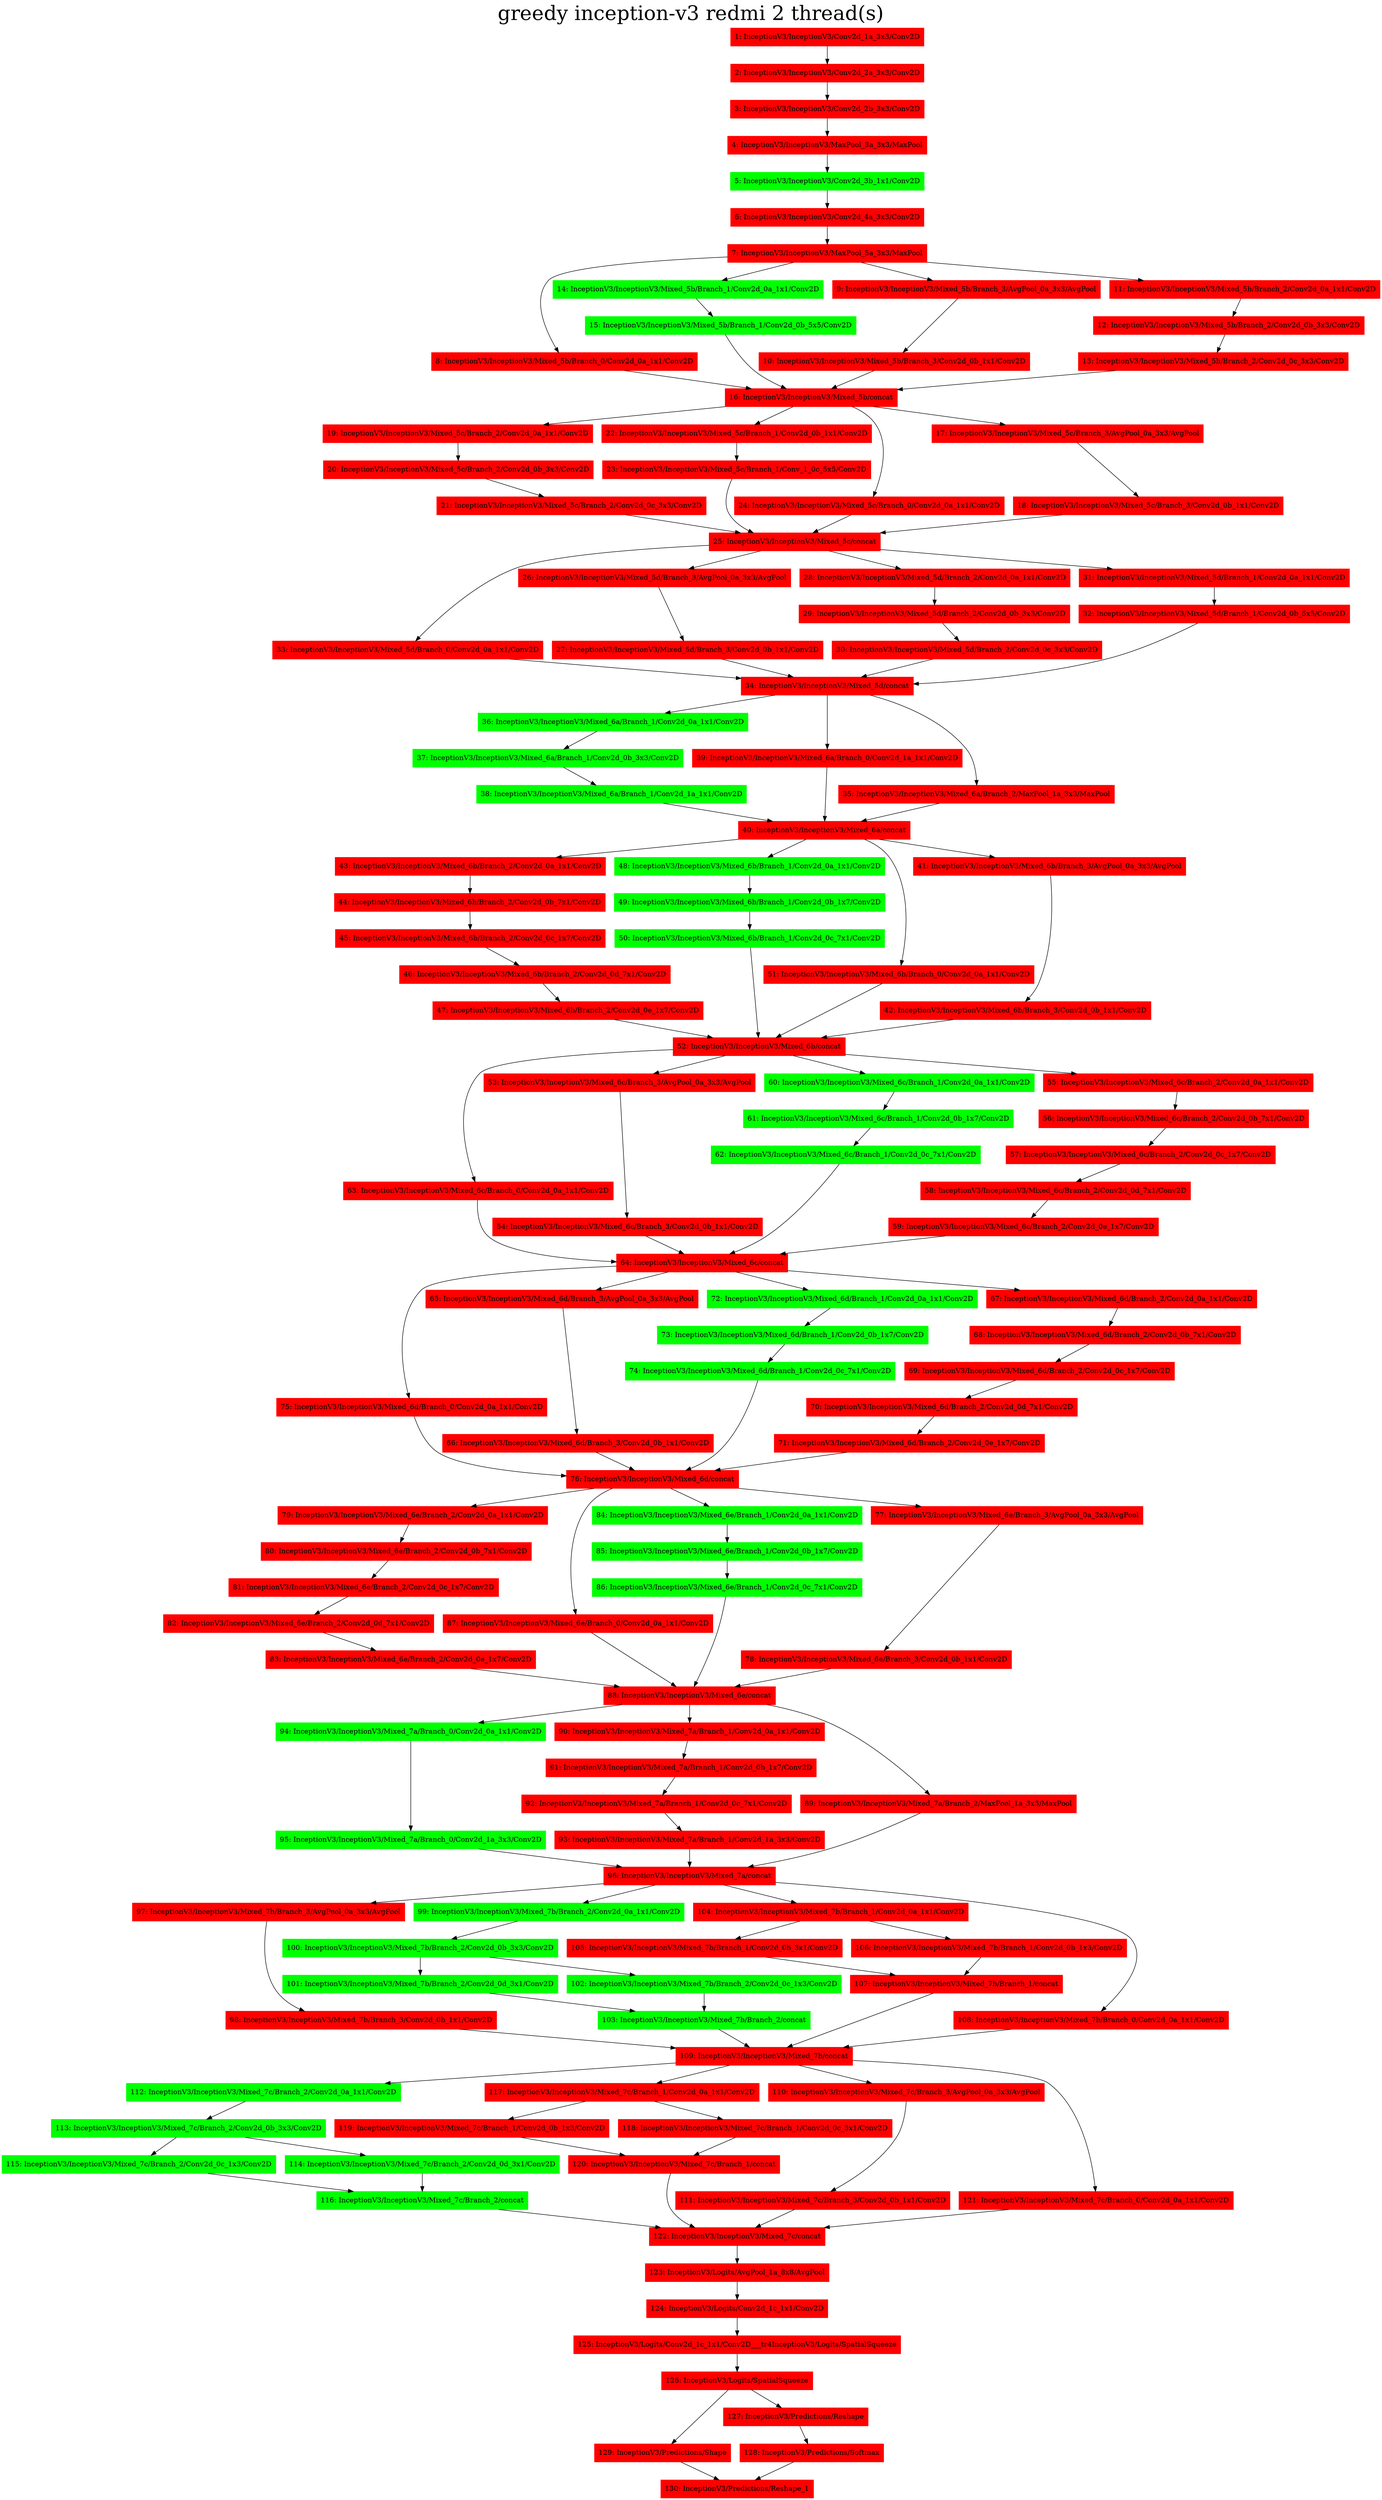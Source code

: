 digraph G {
label     = "greedy inception-v3 redmi 2 thread(s)"
    labelloc  =  t // t: Place the graph's title on top.
    fontsize  = 40 // Make title stand out by giving a large font size
    fontcolor = black"1: InceptionV3/InceptionV3/Conv2d_1a_3x3/Conv2D"->"2: InceptionV3/InceptionV3/Conv2d_2a_3x3/Conv2D";
"1: InceptionV3/InceptionV3/Conv2d_1a_3x3/Conv2D" [shape=box,style=filled,color=red];
"2: InceptionV3/InceptionV3/Conv2d_2a_3x3/Conv2D"->"3: InceptionV3/InceptionV3/Conv2d_2b_3x3/Conv2D";
"2: InceptionV3/InceptionV3/Conv2d_2a_3x3/Conv2D" [shape=box,style=filled,color=red];
"3: InceptionV3/InceptionV3/Conv2d_2b_3x3/Conv2D"->"4: InceptionV3/InceptionV3/MaxPool_3a_3x3/MaxPool";
"3: InceptionV3/InceptionV3/Conv2d_2b_3x3/Conv2D" [shape=box,style=filled,color=red];
"4: InceptionV3/InceptionV3/MaxPool_3a_3x3/MaxPool"->"5: InceptionV3/InceptionV3/Conv2d_3b_1x1/Conv2D";
"4: InceptionV3/InceptionV3/MaxPool_3a_3x3/MaxPool" [shape=box,style=filled,color=red];
"5: InceptionV3/InceptionV3/Conv2d_3b_1x1/Conv2D"->"6: InceptionV3/InceptionV3/Conv2d_4a_3x3/Conv2D";
"5: InceptionV3/InceptionV3/Conv2d_3b_1x1/Conv2D" [shape=box,style=filled,color=green];
"6: InceptionV3/InceptionV3/Conv2d_4a_3x3/Conv2D"->"7: InceptionV3/InceptionV3/MaxPool_5a_3x3/MaxPool";
"6: InceptionV3/InceptionV3/Conv2d_4a_3x3/Conv2D" [shape=box,style=filled,color=red];
"7: InceptionV3/InceptionV3/MaxPool_5a_3x3/MaxPool"->"8: InceptionV3/InceptionV3/Mixed_5b/Branch_0/Conv2d_0a_1x1/Conv2D";
"7: InceptionV3/InceptionV3/MaxPool_5a_3x3/MaxPool"->"14: InceptionV3/InceptionV3/Mixed_5b/Branch_1/Conv2d_0a_1x1/Conv2D";
"7: InceptionV3/InceptionV3/MaxPool_5a_3x3/MaxPool"->"9: InceptionV3/InceptionV3/Mixed_5b/Branch_3/AvgPool_0a_3x3/AvgPool";
"7: InceptionV3/InceptionV3/MaxPool_5a_3x3/MaxPool"->"11: InceptionV3/InceptionV3/Mixed_5b/Branch_2/Conv2d_0a_1x1/Conv2D";
"7: InceptionV3/InceptionV3/MaxPool_5a_3x3/MaxPool" [shape=box,style=filled,color=red];
"9: InceptionV3/InceptionV3/Mixed_5b/Branch_3/AvgPool_0a_3x3/AvgPool"->"10: InceptionV3/InceptionV3/Mixed_5b/Branch_3/Conv2d_0b_1x1/Conv2D";
"9: InceptionV3/InceptionV3/Mixed_5b/Branch_3/AvgPool_0a_3x3/AvgPool" [shape=box,style=filled,color=red];
"11: InceptionV3/InceptionV3/Mixed_5b/Branch_2/Conv2d_0a_1x1/Conv2D"->"12: InceptionV3/InceptionV3/Mixed_5b/Branch_2/Conv2d_0b_3x3/Conv2D";
"11: InceptionV3/InceptionV3/Mixed_5b/Branch_2/Conv2d_0a_1x1/Conv2D" [shape=box,style=filled,color=red];
"14: InceptionV3/InceptionV3/Mixed_5b/Branch_1/Conv2d_0a_1x1/Conv2D"->"15: InceptionV3/InceptionV3/Mixed_5b/Branch_1/Conv2d_0b_5x5/Conv2D";
"14: InceptionV3/InceptionV3/Mixed_5b/Branch_1/Conv2d_0a_1x1/Conv2D" [shape=box,style=filled,color=green];
"8: InceptionV3/InceptionV3/Mixed_5b/Branch_0/Conv2d_0a_1x1/Conv2D"->"16: InceptionV3/InceptionV3/Mixed_5b/concat";
"8: InceptionV3/InceptionV3/Mixed_5b/Branch_0/Conv2d_0a_1x1/Conv2D" [shape=box,style=filled,color=red];
"10: InceptionV3/InceptionV3/Mixed_5b/Branch_3/Conv2d_0b_1x1/Conv2D"->"16: InceptionV3/InceptionV3/Mixed_5b/concat";
"10: InceptionV3/InceptionV3/Mixed_5b/Branch_3/Conv2d_0b_1x1/Conv2D" [shape=box,style=filled,color=red];
"12: InceptionV3/InceptionV3/Mixed_5b/Branch_2/Conv2d_0b_3x3/Conv2D"->"13: InceptionV3/InceptionV3/Mixed_5b/Branch_2/Conv2d_0c_3x3/Conv2D";
"12: InceptionV3/InceptionV3/Mixed_5b/Branch_2/Conv2d_0b_3x3/Conv2D" [shape=box,style=filled,color=red];
"15: InceptionV3/InceptionV3/Mixed_5b/Branch_1/Conv2d_0b_5x5/Conv2D"->"16: InceptionV3/InceptionV3/Mixed_5b/concat";
"15: InceptionV3/InceptionV3/Mixed_5b/Branch_1/Conv2d_0b_5x5/Conv2D" [shape=box,style=filled,color=green];
"13: InceptionV3/InceptionV3/Mixed_5b/Branch_2/Conv2d_0c_3x3/Conv2D"->"16: InceptionV3/InceptionV3/Mixed_5b/concat";
"13: InceptionV3/InceptionV3/Mixed_5b/Branch_2/Conv2d_0c_3x3/Conv2D" [shape=box,style=filled,color=red];
"16: InceptionV3/InceptionV3/Mixed_5b/concat"->"19: InceptionV3/InceptionV3/Mixed_5c/Branch_2/Conv2d_0a_1x1/Conv2D";
"16: InceptionV3/InceptionV3/Mixed_5b/concat"->"22: InceptionV3/InceptionV3/Mixed_5c/Branch_1/Conv2d_0b_1x1/Conv2D";
"16: InceptionV3/InceptionV3/Mixed_5b/concat"->"24: InceptionV3/InceptionV3/Mixed_5c/Branch_0/Conv2d_0a_1x1/Conv2D";
"16: InceptionV3/InceptionV3/Mixed_5b/concat"->"17: InceptionV3/InceptionV3/Mixed_5c/Branch_3/AvgPool_0a_3x3/AvgPool";
"16: InceptionV3/InceptionV3/Mixed_5b/concat" [shape=box,style=filled,color=red];
"17: InceptionV3/InceptionV3/Mixed_5c/Branch_3/AvgPool_0a_3x3/AvgPool"->"18: InceptionV3/InceptionV3/Mixed_5c/Branch_3/Conv2d_0b_1x1/Conv2D";
"17: InceptionV3/InceptionV3/Mixed_5c/Branch_3/AvgPool_0a_3x3/AvgPool" [shape=box,style=filled,color=red];
"19: InceptionV3/InceptionV3/Mixed_5c/Branch_2/Conv2d_0a_1x1/Conv2D"->"20: InceptionV3/InceptionV3/Mixed_5c/Branch_2/Conv2d_0b_3x3/Conv2D";
"19: InceptionV3/InceptionV3/Mixed_5c/Branch_2/Conv2d_0a_1x1/Conv2D" [shape=box,style=filled,color=red];
"22: InceptionV3/InceptionV3/Mixed_5c/Branch_1/Conv2d_0b_1x1/Conv2D"->"23: InceptionV3/InceptionV3/Mixed_5c/Branch_1/Conv_1_0c_5x5/Conv2D";
"22: InceptionV3/InceptionV3/Mixed_5c/Branch_1/Conv2d_0b_1x1/Conv2D" [shape=box,style=filled,color=red];
"24: InceptionV3/InceptionV3/Mixed_5c/Branch_0/Conv2d_0a_1x1/Conv2D"->"25: InceptionV3/InceptionV3/Mixed_5c/concat";
"24: InceptionV3/InceptionV3/Mixed_5c/Branch_0/Conv2d_0a_1x1/Conv2D" [shape=box,style=filled,color=red];
"18: InceptionV3/InceptionV3/Mixed_5c/Branch_3/Conv2d_0b_1x1/Conv2D"->"25: InceptionV3/InceptionV3/Mixed_5c/concat";
"18: InceptionV3/InceptionV3/Mixed_5c/Branch_3/Conv2d_0b_1x1/Conv2D" [shape=box,style=filled,color=red];
"20: InceptionV3/InceptionV3/Mixed_5c/Branch_2/Conv2d_0b_3x3/Conv2D"->"21: InceptionV3/InceptionV3/Mixed_5c/Branch_2/Conv2d_0c_3x3/Conv2D";
"20: InceptionV3/InceptionV3/Mixed_5c/Branch_2/Conv2d_0b_3x3/Conv2D" [shape=box,style=filled,color=red];
"23: InceptionV3/InceptionV3/Mixed_5c/Branch_1/Conv_1_0c_5x5/Conv2D"->"25: InceptionV3/InceptionV3/Mixed_5c/concat";
"23: InceptionV3/InceptionV3/Mixed_5c/Branch_1/Conv_1_0c_5x5/Conv2D" [shape=box,style=filled,color=red];
"21: InceptionV3/InceptionV3/Mixed_5c/Branch_2/Conv2d_0c_3x3/Conv2D"->"25: InceptionV3/InceptionV3/Mixed_5c/concat";
"21: InceptionV3/InceptionV3/Mixed_5c/Branch_2/Conv2d_0c_3x3/Conv2D" [shape=box,style=filled,color=red];
"25: InceptionV3/InceptionV3/Mixed_5c/concat"->"33: InceptionV3/InceptionV3/Mixed_5d/Branch_0/Conv2d_0a_1x1/Conv2D";
"25: InceptionV3/InceptionV3/Mixed_5c/concat"->"26: InceptionV3/InceptionV3/Mixed_5d/Branch_3/AvgPool_0a_3x3/AvgPool";
"25: InceptionV3/InceptionV3/Mixed_5c/concat"->"28: InceptionV3/InceptionV3/Mixed_5d/Branch_2/Conv2d_0a_1x1/Conv2D";
"25: InceptionV3/InceptionV3/Mixed_5c/concat"->"31: InceptionV3/InceptionV3/Mixed_5d/Branch_1/Conv2d_0a_1x1/Conv2D";
"25: InceptionV3/InceptionV3/Mixed_5c/concat" [shape=box,style=filled,color=red];
"26: InceptionV3/InceptionV3/Mixed_5d/Branch_3/AvgPool_0a_3x3/AvgPool"->"27: InceptionV3/InceptionV3/Mixed_5d/Branch_3/Conv2d_0b_1x1/Conv2D";
"26: InceptionV3/InceptionV3/Mixed_5d/Branch_3/AvgPool_0a_3x3/AvgPool" [shape=box,style=filled,color=red];
"28: InceptionV3/InceptionV3/Mixed_5d/Branch_2/Conv2d_0a_1x1/Conv2D"->"29: InceptionV3/InceptionV3/Mixed_5d/Branch_2/Conv2d_0b_3x3/Conv2D";
"28: InceptionV3/InceptionV3/Mixed_5d/Branch_2/Conv2d_0a_1x1/Conv2D" [shape=box,style=filled,color=red];
"31: InceptionV3/InceptionV3/Mixed_5d/Branch_1/Conv2d_0a_1x1/Conv2D"->"32: InceptionV3/InceptionV3/Mixed_5d/Branch_1/Conv2d_0b_5x5/Conv2D";
"31: InceptionV3/InceptionV3/Mixed_5d/Branch_1/Conv2d_0a_1x1/Conv2D" [shape=box,style=filled,color=red];
"33: InceptionV3/InceptionV3/Mixed_5d/Branch_0/Conv2d_0a_1x1/Conv2D"->"34: InceptionV3/InceptionV3/Mixed_5d/concat";
"33: InceptionV3/InceptionV3/Mixed_5d/Branch_0/Conv2d_0a_1x1/Conv2D" [shape=box,style=filled,color=red];
"27: InceptionV3/InceptionV3/Mixed_5d/Branch_3/Conv2d_0b_1x1/Conv2D"->"34: InceptionV3/InceptionV3/Mixed_5d/concat";
"27: InceptionV3/InceptionV3/Mixed_5d/Branch_3/Conv2d_0b_1x1/Conv2D" [shape=box,style=filled,color=red];
"29: InceptionV3/InceptionV3/Mixed_5d/Branch_2/Conv2d_0b_3x3/Conv2D"->"30: InceptionV3/InceptionV3/Mixed_5d/Branch_2/Conv2d_0c_3x3/Conv2D";
"29: InceptionV3/InceptionV3/Mixed_5d/Branch_2/Conv2d_0b_3x3/Conv2D" [shape=box,style=filled,color=red];
"32: InceptionV3/InceptionV3/Mixed_5d/Branch_1/Conv2d_0b_5x5/Conv2D"->"34: InceptionV3/InceptionV3/Mixed_5d/concat";
"32: InceptionV3/InceptionV3/Mixed_5d/Branch_1/Conv2d_0b_5x5/Conv2D" [shape=box,style=filled,color=red];
"30: InceptionV3/InceptionV3/Mixed_5d/Branch_2/Conv2d_0c_3x3/Conv2D"->"34: InceptionV3/InceptionV3/Mixed_5d/concat";
"30: InceptionV3/InceptionV3/Mixed_5d/Branch_2/Conv2d_0c_3x3/Conv2D" [shape=box,style=filled,color=red];
"34: InceptionV3/InceptionV3/Mixed_5d/concat"->"36: InceptionV3/InceptionV3/Mixed_6a/Branch_1/Conv2d_0a_1x1/Conv2D";
"34: InceptionV3/InceptionV3/Mixed_5d/concat"->"39: InceptionV3/InceptionV3/Mixed_6a/Branch_0/Conv2d_1a_1x1/Conv2D";
"34: InceptionV3/InceptionV3/Mixed_5d/concat"->"35: InceptionV3/InceptionV3/Mixed_6a/Branch_2/MaxPool_1a_3x3/MaxPool";
"34: InceptionV3/InceptionV3/Mixed_5d/concat" [shape=box,style=filled,color=red];
"35: InceptionV3/InceptionV3/Mixed_6a/Branch_2/MaxPool_1a_3x3/MaxPool"->"40: InceptionV3/InceptionV3/Mixed_6a/concat";
"35: InceptionV3/InceptionV3/Mixed_6a/Branch_2/MaxPool_1a_3x3/MaxPool" [shape=box,style=filled,color=red];
"36: InceptionV3/InceptionV3/Mixed_6a/Branch_1/Conv2d_0a_1x1/Conv2D"->"37: InceptionV3/InceptionV3/Mixed_6a/Branch_1/Conv2d_0b_3x3/Conv2D";
"36: InceptionV3/InceptionV3/Mixed_6a/Branch_1/Conv2d_0a_1x1/Conv2D" [shape=box,style=filled,color=green];
"39: InceptionV3/InceptionV3/Mixed_6a/Branch_0/Conv2d_1a_1x1/Conv2D"->"40: InceptionV3/InceptionV3/Mixed_6a/concat";
"39: InceptionV3/InceptionV3/Mixed_6a/Branch_0/Conv2d_1a_1x1/Conv2D" [shape=box,style=filled,color=red];
"37: InceptionV3/InceptionV3/Mixed_6a/Branch_1/Conv2d_0b_3x3/Conv2D"->"38: InceptionV3/InceptionV3/Mixed_6a/Branch_1/Conv2d_1a_1x1/Conv2D";
"37: InceptionV3/InceptionV3/Mixed_6a/Branch_1/Conv2d_0b_3x3/Conv2D" [shape=box,style=filled,color=green];
"38: InceptionV3/InceptionV3/Mixed_6a/Branch_1/Conv2d_1a_1x1/Conv2D"->"40: InceptionV3/InceptionV3/Mixed_6a/concat";
"38: InceptionV3/InceptionV3/Mixed_6a/Branch_1/Conv2d_1a_1x1/Conv2D" [shape=box,style=filled,color=green];
"40: InceptionV3/InceptionV3/Mixed_6a/concat"->"43: InceptionV3/InceptionV3/Mixed_6b/Branch_2/Conv2d_0a_1x1/Conv2D";
"40: InceptionV3/InceptionV3/Mixed_6a/concat"->"48: InceptionV3/InceptionV3/Mixed_6b/Branch_1/Conv2d_0a_1x1/Conv2D";
"40: InceptionV3/InceptionV3/Mixed_6a/concat"->"51: InceptionV3/InceptionV3/Mixed_6b/Branch_0/Conv2d_0a_1x1/Conv2D";
"40: InceptionV3/InceptionV3/Mixed_6a/concat"->"41: InceptionV3/InceptionV3/Mixed_6b/Branch_3/AvgPool_0a_3x3/AvgPool";
"40: InceptionV3/InceptionV3/Mixed_6a/concat" [shape=box,style=filled,color=red];
"41: InceptionV3/InceptionV3/Mixed_6b/Branch_3/AvgPool_0a_3x3/AvgPool"->"42: InceptionV3/InceptionV3/Mixed_6b/Branch_3/Conv2d_0b_1x1/Conv2D";
"41: InceptionV3/InceptionV3/Mixed_6b/Branch_3/AvgPool_0a_3x3/AvgPool" [shape=box,style=filled,color=red];
"43: InceptionV3/InceptionV3/Mixed_6b/Branch_2/Conv2d_0a_1x1/Conv2D"->"44: InceptionV3/InceptionV3/Mixed_6b/Branch_2/Conv2d_0b_7x1/Conv2D";
"43: InceptionV3/InceptionV3/Mixed_6b/Branch_2/Conv2d_0a_1x1/Conv2D" [shape=box,style=filled,color=red];
"48: InceptionV3/InceptionV3/Mixed_6b/Branch_1/Conv2d_0a_1x1/Conv2D"->"49: InceptionV3/InceptionV3/Mixed_6b/Branch_1/Conv2d_0b_1x7/Conv2D";
"48: InceptionV3/InceptionV3/Mixed_6b/Branch_1/Conv2d_0a_1x1/Conv2D" [shape=box,style=filled,color=green];
"51: InceptionV3/InceptionV3/Mixed_6b/Branch_0/Conv2d_0a_1x1/Conv2D"->"52: InceptionV3/InceptionV3/Mixed_6b/concat";
"51: InceptionV3/InceptionV3/Mixed_6b/Branch_0/Conv2d_0a_1x1/Conv2D" [shape=box,style=filled,color=red];
"42: InceptionV3/InceptionV3/Mixed_6b/Branch_3/Conv2d_0b_1x1/Conv2D"->"52: InceptionV3/InceptionV3/Mixed_6b/concat";
"42: InceptionV3/InceptionV3/Mixed_6b/Branch_3/Conv2d_0b_1x1/Conv2D" [shape=box,style=filled,color=red];
"44: InceptionV3/InceptionV3/Mixed_6b/Branch_2/Conv2d_0b_7x1/Conv2D"->"45: InceptionV3/InceptionV3/Mixed_6b/Branch_2/Conv2d_0c_1x7/Conv2D";
"44: InceptionV3/InceptionV3/Mixed_6b/Branch_2/Conv2d_0b_7x1/Conv2D" [shape=box,style=filled,color=red];
"49: InceptionV3/InceptionV3/Mixed_6b/Branch_1/Conv2d_0b_1x7/Conv2D"->"50: InceptionV3/InceptionV3/Mixed_6b/Branch_1/Conv2d_0c_7x1/Conv2D";
"49: InceptionV3/InceptionV3/Mixed_6b/Branch_1/Conv2d_0b_1x7/Conv2D" [shape=box,style=filled,color=green];
"45: InceptionV3/InceptionV3/Mixed_6b/Branch_2/Conv2d_0c_1x7/Conv2D"->"46: InceptionV3/InceptionV3/Mixed_6b/Branch_2/Conv2d_0d_7x1/Conv2D";
"45: InceptionV3/InceptionV3/Mixed_6b/Branch_2/Conv2d_0c_1x7/Conv2D" [shape=box,style=filled,color=red];
"50: InceptionV3/InceptionV3/Mixed_6b/Branch_1/Conv2d_0c_7x1/Conv2D"->"52: InceptionV3/InceptionV3/Mixed_6b/concat";
"50: InceptionV3/InceptionV3/Mixed_6b/Branch_1/Conv2d_0c_7x1/Conv2D" [shape=box,style=filled,color=green];
"46: InceptionV3/InceptionV3/Mixed_6b/Branch_2/Conv2d_0d_7x1/Conv2D"->"47: InceptionV3/InceptionV3/Mixed_6b/Branch_2/Conv2d_0e_1x7/Conv2D";
"46: InceptionV3/InceptionV3/Mixed_6b/Branch_2/Conv2d_0d_7x1/Conv2D" [shape=box,style=filled,color=red];
"47: InceptionV3/InceptionV3/Mixed_6b/Branch_2/Conv2d_0e_1x7/Conv2D"->"52: InceptionV3/InceptionV3/Mixed_6b/concat";
"47: InceptionV3/InceptionV3/Mixed_6b/Branch_2/Conv2d_0e_1x7/Conv2D" [shape=box,style=filled,color=red];
"52: InceptionV3/InceptionV3/Mixed_6b/concat"->"63: InceptionV3/InceptionV3/Mixed_6c/Branch_0/Conv2d_0a_1x1/Conv2D";
"52: InceptionV3/InceptionV3/Mixed_6b/concat"->"53: InceptionV3/InceptionV3/Mixed_6c/Branch_3/AvgPool_0a_3x3/AvgPool";
"52: InceptionV3/InceptionV3/Mixed_6b/concat"->"60: InceptionV3/InceptionV3/Mixed_6c/Branch_1/Conv2d_0a_1x1/Conv2D";
"52: InceptionV3/InceptionV3/Mixed_6b/concat"->"55: InceptionV3/InceptionV3/Mixed_6c/Branch_2/Conv2d_0a_1x1/Conv2D";
"52: InceptionV3/InceptionV3/Mixed_6b/concat" [shape=box,style=filled,color=red];
"53: InceptionV3/InceptionV3/Mixed_6c/Branch_3/AvgPool_0a_3x3/AvgPool"->"54: InceptionV3/InceptionV3/Mixed_6c/Branch_3/Conv2d_0b_1x1/Conv2D";
"53: InceptionV3/InceptionV3/Mixed_6c/Branch_3/AvgPool_0a_3x3/AvgPool" [shape=box,style=filled,color=red];
"55: InceptionV3/InceptionV3/Mixed_6c/Branch_2/Conv2d_0a_1x1/Conv2D"->"56: InceptionV3/InceptionV3/Mixed_6c/Branch_2/Conv2d_0b_7x1/Conv2D";
"55: InceptionV3/InceptionV3/Mixed_6c/Branch_2/Conv2d_0a_1x1/Conv2D" [shape=box,style=filled,color=red];
"60: InceptionV3/InceptionV3/Mixed_6c/Branch_1/Conv2d_0a_1x1/Conv2D"->"61: InceptionV3/InceptionV3/Mixed_6c/Branch_1/Conv2d_0b_1x7/Conv2D";
"60: InceptionV3/InceptionV3/Mixed_6c/Branch_1/Conv2d_0a_1x1/Conv2D" [shape=box,style=filled,color=green];
"63: InceptionV3/InceptionV3/Mixed_6c/Branch_0/Conv2d_0a_1x1/Conv2D"->"64: InceptionV3/InceptionV3/Mixed_6c/concat";
"63: InceptionV3/InceptionV3/Mixed_6c/Branch_0/Conv2d_0a_1x1/Conv2D" [shape=box,style=filled,color=red];
"54: InceptionV3/InceptionV3/Mixed_6c/Branch_3/Conv2d_0b_1x1/Conv2D"->"64: InceptionV3/InceptionV3/Mixed_6c/concat";
"54: InceptionV3/InceptionV3/Mixed_6c/Branch_3/Conv2d_0b_1x1/Conv2D" [shape=box,style=filled,color=red];
"56: InceptionV3/InceptionV3/Mixed_6c/Branch_2/Conv2d_0b_7x1/Conv2D"->"57: InceptionV3/InceptionV3/Mixed_6c/Branch_2/Conv2d_0c_1x7/Conv2D";
"56: InceptionV3/InceptionV3/Mixed_6c/Branch_2/Conv2d_0b_7x1/Conv2D" [shape=box,style=filled,color=red];
"61: InceptionV3/InceptionV3/Mixed_6c/Branch_1/Conv2d_0b_1x7/Conv2D"->"62: InceptionV3/InceptionV3/Mixed_6c/Branch_1/Conv2d_0c_7x1/Conv2D";
"61: InceptionV3/InceptionV3/Mixed_6c/Branch_1/Conv2d_0b_1x7/Conv2D" [shape=box,style=filled,color=green];
"57: InceptionV3/InceptionV3/Mixed_6c/Branch_2/Conv2d_0c_1x7/Conv2D"->"58: InceptionV3/InceptionV3/Mixed_6c/Branch_2/Conv2d_0d_7x1/Conv2D";
"57: InceptionV3/InceptionV3/Mixed_6c/Branch_2/Conv2d_0c_1x7/Conv2D" [shape=box,style=filled,color=red];
"62: InceptionV3/InceptionV3/Mixed_6c/Branch_1/Conv2d_0c_7x1/Conv2D"->"64: InceptionV3/InceptionV3/Mixed_6c/concat";
"62: InceptionV3/InceptionV3/Mixed_6c/Branch_1/Conv2d_0c_7x1/Conv2D" [shape=box,style=filled,color=green];
"58: InceptionV3/InceptionV3/Mixed_6c/Branch_2/Conv2d_0d_7x1/Conv2D"->"59: InceptionV3/InceptionV3/Mixed_6c/Branch_2/Conv2d_0e_1x7/Conv2D";
"58: InceptionV3/InceptionV3/Mixed_6c/Branch_2/Conv2d_0d_7x1/Conv2D" [shape=box,style=filled,color=red];
"59: InceptionV3/InceptionV3/Mixed_6c/Branch_2/Conv2d_0e_1x7/Conv2D"->"64: InceptionV3/InceptionV3/Mixed_6c/concat";
"59: InceptionV3/InceptionV3/Mixed_6c/Branch_2/Conv2d_0e_1x7/Conv2D" [shape=box,style=filled,color=red];
"64: InceptionV3/InceptionV3/Mixed_6c/concat"->"75: InceptionV3/InceptionV3/Mixed_6d/Branch_0/Conv2d_0a_1x1/Conv2D";
"64: InceptionV3/InceptionV3/Mixed_6c/concat"->"65: InceptionV3/InceptionV3/Mixed_6d/Branch_3/AvgPool_0a_3x3/AvgPool";
"64: InceptionV3/InceptionV3/Mixed_6c/concat"->"72: InceptionV3/InceptionV3/Mixed_6d/Branch_1/Conv2d_0a_1x1/Conv2D";
"64: InceptionV3/InceptionV3/Mixed_6c/concat"->"67: InceptionV3/InceptionV3/Mixed_6d/Branch_2/Conv2d_0a_1x1/Conv2D";
"64: InceptionV3/InceptionV3/Mixed_6c/concat" [shape=box,style=filled,color=red];
"65: InceptionV3/InceptionV3/Mixed_6d/Branch_3/AvgPool_0a_3x3/AvgPool"->"66: InceptionV3/InceptionV3/Mixed_6d/Branch_3/Conv2d_0b_1x1/Conv2D";
"65: InceptionV3/InceptionV3/Mixed_6d/Branch_3/AvgPool_0a_3x3/AvgPool" [shape=box,style=filled,color=red];
"67: InceptionV3/InceptionV3/Mixed_6d/Branch_2/Conv2d_0a_1x1/Conv2D"->"68: InceptionV3/InceptionV3/Mixed_6d/Branch_2/Conv2d_0b_7x1/Conv2D";
"67: InceptionV3/InceptionV3/Mixed_6d/Branch_2/Conv2d_0a_1x1/Conv2D" [shape=box,style=filled,color=red];
"72: InceptionV3/InceptionV3/Mixed_6d/Branch_1/Conv2d_0a_1x1/Conv2D"->"73: InceptionV3/InceptionV3/Mixed_6d/Branch_1/Conv2d_0b_1x7/Conv2D";
"72: InceptionV3/InceptionV3/Mixed_6d/Branch_1/Conv2d_0a_1x1/Conv2D" [shape=box,style=filled,color=green];
"75: InceptionV3/InceptionV3/Mixed_6d/Branch_0/Conv2d_0a_1x1/Conv2D"->"76: InceptionV3/InceptionV3/Mixed_6d/concat";
"75: InceptionV3/InceptionV3/Mixed_6d/Branch_0/Conv2d_0a_1x1/Conv2D" [shape=box,style=filled,color=red];
"66: InceptionV3/InceptionV3/Mixed_6d/Branch_3/Conv2d_0b_1x1/Conv2D"->"76: InceptionV3/InceptionV3/Mixed_6d/concat";
"66: InceptionV3/InceptionV3/Mixed_6d/Branch_3/Conv2d_0b_1x1/Conv2D" [shape=box,style=filled,color=red];
"68: InceptionV3/InceptionV3/Mixed_6d/Branch_2/Conv2d_0b_7x1/Conv2D"->"69: InceptionV3/InceptionV3/Mixed_6d/Branch_2/Conv2d_0c_1x7/Conv2D";
"68: InceptionV3/InceptionV3/Mixed_6d/Branch_2/Conv2d_0b_7x1/Conv2D" [shape=box,style=filled,color=red];
"73: InceptionV3/InceptionV3/Mixed_6d/Branch_1/Conv2d_0b_1x7/Conv2D"->"74: InceptionV3/InceptionV3/Mixed_6d/Branch_1/Conv2d_0c_7x1/Conv2D";
"73: InceptionV3/InceptionV3/Mixed_6d/Branch_1/Conv2d_0b_1x7/Conv2D" [shape=box,style=filled,color=green];
"69: InceptionV3/InceptionV3/Mixed_6d/Branch_2/Conv2d_0c_1x7/Conv2D"->"70: InceptionV3/InceptionV3/Mixed_6d/Branch_2/Conv2d_0d_7x1/Conv2D";
"69: InceptionV3/InceptionV3/Mixed_6d/Branch_2/Conv2d_0c_1x7/Conv2D" [shape=box,style=filled,color=red];
"74: InceptionV3/InceptionV3/Mixed_6d/Branch_1/Conv2d_0c_7x1/Conv2D"->"76: InceptionV3/InceptionV3/Mixed_6d/concat";
"74: InceptionV3/InceptionV3/Mixed_6d/Branch_1/Conv2d_0c_7x1/Conv2D" [shape=box,style=filled,color=green];
"70: InceptionV3/InceptionV3/Mixed_6d/Branch_2/Conv2d_0d_7x1/Conv2D"->"71: InceptionV3/InceptionV3/Mixed_6d/Branch_2/Conv2d_0e_1x7/Conv2D";
"70: InceptionV3/InceptionV3/Mixed_6d/Branch_2/Conv2d_0d_7x1/Conv2D" [shape=box,style=filled,color=red];
"71: InceptionV3/InceptionV3/Mixed_6d/Branch_2/Conv2d_0e_1x7/Conv2D"->"76: InceptionV3/InceptionV3/Mixed_6d/concat";
"71: InceptionV3/InceptionV3/Mixed_6d/Branch_2/Conv2d_0e_1x7/Conv2D" [shape=box,style=filled,color=red];
"76: InceptionV3/InceptionV3/Mixed_6d/concat"->"79: InceptionV3/InceptionV3/Mixed_6e/Branch_2/Conv2d_0a_1x1/Conv2D";
"76: InceptionV3/InceptionV3/Mixed_6d/concat"->"87: InceptionV3/InceptionV3/Mixed_6e/Branch_0/Conv2d_0a_1x1/Conv2D";
"76: InceptionV3/InceptionV3/Mixed_6d/concat"->"84: InceptionV3/InceptionV3/Mixed_6e/Branch_1/Conv2d_0a_1x1/Conv2D";
"76: InceptionV3/InceptionV3/Mixed_6d/concat"->"77: InceptionV3/InceptionV3/Mixed_6e/Branch_3/AvgPool_0a_3x3/AvgPool";
"76: InceptionV3/InceptionV3/Mixed_6d/concat" [shape=box,style=filled,color=red];
"77: InceptionV3/InceptionV3/Mixed_6e/Branch_3/AvgPool_0a_3x3/AvgPool"->"78: InceptionV3/InceptionV3/Mixed_6e/Branch_3/Conv2d_0b_1x1/Conv2D";
"77: InceptionV3/InceptionV3/Mixed_6e/Branch_3/AvgPool_0a_3x3/AvgPool" [shape=box,style=filled,color=red];
"79: InceptionV3/InceptionV3/Mixed_6e/Branch_2/Conv2d_0a_1x1/Conv2D"->"80: InceptionV3/InceptionV3/Mixed_6e/Branch_2/Conv2d_0b_7x1/Conv2D";
"79: InceptionV3/InceptionV3/Mixed_6e/Branch_2/Conv2d_0a_1x1/Conv2D" [shape=box,style=filled,color=red];
"84: InceptionV3/InceptionV3/Mixed_6e/Branch_1/Conv2d_0a_1x1/Conv2D"->"85: InceptionV3/InceptionV3/Mixed_6e/Branch_1/Conv2d_0b_1x7/Conv2D";
"84: InceptionV3/InceptionV3/Mixed_6e/Branch_1/Conv2d_0a_1x1/Conv2D" [shape=box,style=filled,color=green];
"87: InceptionV3/InceptionV3/Mixed_6e/Branch_0/Conv2d_0a_1x1/Conv2D"->"88: InceptionV3/InceptionV3/Mixed_6e/concat";
"87: InceptionV3/InceptionV3/Mixed_6e/Branch_0/Conv2d_0a_1x1/Conv2D" [shape=box,style=filled,color=red];
"78: InceptionV3/InceptionV3/Mixed_6e/Branch_3/Conv2d_0b_1x1/Conv2D"->"88: InceptionV3/InceptionV3/Mixed_6e/concat";
"78: InceptionV3/InceptionV3/Mixed_6e/Branch_3/Conv2d_0b_1x1/Conv2D" [shape=box,style=filled,color=red];
"80: InceptionV3/InceptionV3/Mixed_6e/Branch_2/Conv2d_0b_7x1/Conv2D"->"81: InceptionV3/InceptionV3/Mixed_6e/Branch_2/Conv2d_0c_1x7/Conv2D";
"80: InceptionV3/InceptionV3/Mixed_6e/Branch_2/Conv2d_0b_7x1/Conv2D" [shape=box,style=filled,color=red];
"85: InceptionV3/InceptionV3/Mixed_6e/Branch_1/Conv2d_0b_1x7/Conv2D"->"86: InceptionV3/InceptionV3/Mixed_6e/Branch_1/Conv2d_0c_7x1/Conv2D";
"85: InceptionV3/InceptionV3/Mixed_6e/Branch_1/Conv2d_0b_1x7/Conv2D" [shape=box,style=filled,color=green];
"81: InceptionV3/InceptionV3/Mixed_6e/Branch_2/Conv2d_0c_1x7/Conv2D"->"82: InceptionV3/InceptionV3/Mixed_6e/Branch_2/Conv2d_0d_7x1/Conv2D";
"81: InceptionV3/InceptionV3/Mixed_6e/Branch_2/Conv2d_0c_1x7/Conv2D" [shape=box,style=filled,color=red];
"86: InceptionV3/InceptionV3/Mixed_6e/Branch_1/Conv2d_0c_7x1/Conv2D"->"88: InceptionV3/InceptionV3/Mixed_6e/concat";
"86: InceptionV3/InceptionV3/Mixed_6e/Branch_1/Conv2d_0c_7x1/Conv2D" [shape=box,style=filled,color=green];
"82: InceptionV3/InceptionV3/Mixed_6e/Branch_2/Conv2d_0d_7x1/Conv2D"->"83: InceptionV3/InceptionV3/Mixed_6e/Branch_2/Conv2d_0e_1x7/Conv2D";
"82: InceptionV3/InceptionV3/Mixed_6e/Branch_2/Conv2d_0d_7x1/Conv2D" [shape=box,style=filled,color=red];
"83: InceptionV3/InceptionV3/Mixed_6e/Branch_2/Conv2d_0e_1x7/Conv2D"->"88: InceptionV3/InceptionV3/Mixed_6e/concat";
"83: InceptionV3/InceptionV3/Mixed_6e/Branch_2/Conv2d_0e_1x7/Conv2D" [shape=box,style=filled,color=red];
"88: InceptionV3/InceptionV3/Mixed_6e/concat"->"94: InceptionV3/InceptionV3/Mixed_7a/Branch_0/Conv2d_0a_1x1/Conv2D";
"88: InceptionV3/InceptionV3/Mixed_6e/concat"->"90: InceptionV3/InceptionV3/Mixed_7a/Branch_1/Conv2d_0a_1x1/Conv2D";
"88: InceptionV3/InceptionV3/Mixed_6e/concat"->"89: InceptionV3/InceptionV3/Mixed_7a/Branch_2/MaxPool_1a_3x3/MaxPool";
"88: InceptionV3/InceptionV3/Mixed_6e/concat" [shape=box,style=filled,color=red];
"89: InceptionV3/InceptionV3/Mixed_7a/Branch_2/MaxPool_1a_3x3/MaxPool"->"96: InceptionV3/InceptionV3/Mixed_7a/concat";
"89: InceptionV3/InceptionV3/Mixed_7a/Branch_2/MaxPool_1a_3x3/MaxPool" [shape=box,style=filled,color=red];
"90: InceptionV3/InceptionV3/Mixed_7a/Branch_1/Conv2d_0a_1x1/Conv2D"->"91: InceptionV3/InceptionV3/Mixed_7a/Branch_1/Conv2d_0b_1x7/Conv2D";
"90: InceptionV3/InceptionV3/Mixed_7a/Branch_1/Conv2d_0a_1x1/Conv2D" [shape=box,style=filled,color=red];
"94: InceptionV3/InceptionV3/Mixed_7a/Branch_0/Conv2d_0a_1x1/Conv2D"->"95: InceptionV3/InceptionV3/Mixed_7a/Branch_0/Conv2d_1a_3x3/Conv2D";
"94: InceptionV3/InceptionV3/Mixed_7a/Branch_0/Conv2d_0a_1x1/Conv2D" [shape=box,style=filled,color=green];
"91: InceptionV3/InceptionV3/Mixed_7a/Branch_1/Conv2d_0b_1x7/Conv2D"->"92: InceptionV3/InceptionV3/Mixed_7a/Branch_1/Conv2d_0c_7x1/Conv2D";
"91: InceptionV3/InceptionV3/Mixed_7a/Branch_1/Conv2d_0b_1x7/Conv2D" [shape=box,style=filled,color=red];
"95: InceptionV3/InceptionV3/Mixed_7a/Branch_0/Conv2d_1a_3x3/Conv2D"->"96: InceptionV3/InceptionV3/Mixed_7a/concat";
"95: InceptionV3/InceptionV3/Mixed_7a/Branch_0/Conv2d_1a_3x3/Conv2D" [shape=box,style=filled,color=green];
"92: InceptionV3/InceptionV3/Mixed_7a/Branch_1/Conv2d_0c_7x1/Conv2D"->"93: InceptionV3/InceptionV3/Mixed_7a/Branch_1/Conv2d_1a_3x3/Conv2D";
"92: InceptionV3/InceptionV3/Mixed_7a/Branch_1/Conv2d_0c_7x1/Conv2D" [shape=box,style=filled,color=red];
"93: InceptionV3/InceptionV3/Mixed_7a/Branch_1/Conv2d_1a_3x3/Conv2D"->"96: InceptionV3/InceptionV3/Mixed_7a/concat";
"93: InceptionV3/InceptionV3/Mixed_7a/Branch_1/Conv2d_1a_3x3/Conv2D" [shape=box,style=filled,color=red];
"96: InceptionV3/InceptionV3/Mixed_7a/concat"->"97: InceptionV3/InceptionV3/Mixed_7b/Branch_3/AvgPool_0a_3x3/AvgPool";
"96: InceptionV3/InceptionV3/Mixed_7a/concat"->"99: InceptionV3/InceptionV3/Mixed_7b/Branch_2/Conv2d_0a_1x1/Conv2D";
"96: InceptionV3/InceptionV3/Mixed_7a/concat"->"104: InceptionV3/InceptionV3/Mixed_7b/Branch_1/Conv2d_0a_1x1/Conv2D";
"96: InceptionV3/InceptionV3/Mixed_7a/concat"->"108: InceptionV3/InceptionV3/Mixed_7b/Branch_0/Conv2d_0a_1x1/Conv2D";
"96: InceptionV3/InceptionV3/Mixed_7a/concat" [shape=box,style=filled,color=red];
"97: InceptionV3/InceptionV3/Mixed_7b/Branch_3/AvgPool_0a_3x3/AvgPool"->"98: InceptionV3/InceptionV3/Mixed_7b/Branch_3/Conv2d_0b_1x1/Conv2D";
"97: InceptionV3/InceptionV3/Mixed_7b/Branch_3/AvgPool_0a_3x3/AvgPool" [shape=box,style=filled,color=red];
"99: InceptionV3/InceptionV3/Mixed_7b/Branch_2/Conv2d_0a_1x1/Conv2D"->"100: InceptionV3/InceptionV3/Mixed_7b/Branch_2/Conv2d_0b_3x3/Conv2D";
"99: InceptionV3/InceptionV3/Mixed_7b/Branch_2/Conv2d_0a_1x1/Conv2D" [shape=box,style=filled,color=green];
"104: InceptionV3/InceptionV3/Mixed_7b/Branch_1/Conv2d_0a_1x1/Conv2D"->"105: InceptionV3/InceptionV3/Mixed_7b/Branch_1/Conv2d_0b_3x1/Conv2D";
"104: InceptionV3/InceptionV3/Mixed_7b/Branch_1/Conv2d_0a_1x1/Conv2D"->"106: InceptionV3/InceptionV3/Mixed_7b/Branch_1/Conv2d_0b_1x3/Conv2D";
"104: InceptionV3/InceptionV3/Mixed_7b/Branch_1/Conv2d_0a_1x1/Conv2D" [shape=box,style=filled,color=red];
"108: InceptionV3/InceptionV3/Mixed_7b/Branch_0/Conv2d_0a_1x1/Conv2D"->"109: InceptionV3/InceptionV3/Mixed_7b/concat";
"108: InceptionV3/InceptionV3/Mixed_7b/Branch_0/Conv2d_0a_1x1/Conv2D" [shape=box,style=filled,color=red];
"98: InceptionV3/InceptionV3/Mixed_7b/Branch_3/Conv2d_0b_1x1/Conv2D"->"109: InceptionV3/InceptionV3/Mixed_7b/concat";
"98: InceptionV3/InceptionV3/Mixed_7b/Branch_3/Conv2d_0b_1x1/Conv2D" [shape=box,style=filled,color=red];
"100: InceptionV3/InceptionV3/Mixed_7b/Branch_2/Conv2d_0b_3x3/Conv2D"->"101: InceptionV3/InceptionV3/Mixed_7b/Branch_2/Conv2d_0d_3x1/Conv2D";
"100: InceptionV3/InceptionV3/Mixed_7b/Branch_2/Conv2d_0b_3x3/Conv2D"->"102: InceptionV3/InceptionV3/Mixed_7b/Branch_2/Conv2d_0c_1x3/Conv2D";
"100: InceptionV3/InceptionV3/Mixed_7b/Branch_2/Conv2d_0b_3x3/Conv2D" [shape=box,style=filled,color=green];
"105: InceptionV3/InceptionV3/Mixed_7b/Branch_1/Conv2d_0b_3x1/Conv2D"->"107: InceptionV3/InceptionV3/Mixed_7b/Branch_1/concat";
"105: InceptionV3/InceptionV3/Mixed_7b/Branch_1/Conv2d_0b_3x1/Conv2D" [shape=box,style=filled,color=red];
"106: InceptionV3/InceptionV3/Mixed_7b/Branch_1/Conv2d_0b_1x3/Conv2D"->"107: InceptionV3/InceptionV3/Mixed_7b/Branch_1/concat";
"106: InceptionV3/InceptionV3/Mixed_7b/Branch_1/Conv2d_0b_1x3/Conv2D" [shape=box,style=filled,color=red];
"101: InceptionV3/InceptionV3/Mixed_7b/Branch_2/Conv2d_0d_3x1/Conv2D"->"103: InceptionV3/InceptionV3/Mixed_7b/Branch_2/concat";
"101: InceptionV3/InceptionV3/Mixed_7b/Branch_2/Conv2d_0d_3x1/Conv2D" [shape=box,style=filled,color=green];
"102: InceptionV3/InceptionV3/Mixed_7b/Branch_2/Conv2d_0c_1x3/Conv2D"->"103: InceptionV3/InceptionV3/Mixed_7b/Branch_2/concat";
"102: InceptionV3/InceptionV3/Mixed_7b/Branch_2/Conv2d_0c_1x3/Conv2D" [shape=box,style=filled,color=green];
"107: InceptionV3/InceptionV3/Mixed_7b/Branch_1/concat"->"109: InceptionV3/InceptionV3/Mixed_7b/concat";
"107: InceptionV3/InceptionV3/Mixed_7b/Branch_1/concat" [shape=box,style=filled,color=red];
"103: InceptionV3/InceptionV3/Mixed_7b/Branch_2/concat"->"109: InceptionV3/InceptionV3/Mixed_7b/concat";
"103: InceptionV3/InceptionV3/Mixed_7b/Branch_2/concat" [shape=box,style=filled,color=green];
"109: InceptionV3/InceptionV3/Mixed_7b/concat"->"112: InceptionV3/InceptionV3/Mixed_7c/Branch_2/Conv2d_0a_1x1/Conv2D";
"109: InceptionV3/InceptionV3/Mixed_7b/concat"->"117: InceptionV3/InceptionV3/Mixed_7c/Branch_1/Conv2d_0a_1x1/Conv2D";
"109: InceptionV3/InceptionV3/Mixed_7b/concat"->"110: InceptionV3/InceptionV3/Mixed_7c/Branch_3/AvgPool_0a_3x3/AvgPool";
"109: InceptionV3/InceptionV3/Mixed_7b/concat"->"121: InceptionV3/InceptionV3/Mixed_7c/Branch_0/Conv2d_0a_1x1/Conv2D";
"109: InceptionV3/InceptionV3/Mixed_7b/concat" [shape=box,style=filled,color=red];
"110: InceptionV3/InceptionV3/Mixed_7c/Branch_3/AvgPool_0a_3x3/AvgPool"->"111: InceptionV3/InceptionV3/Mixed_7c/Branch_3/Conv2d_0b_1x1/Conv2D";
"110: InceptionV3/InceptionV3/Mixed_7c/Branch_3/AvgPool_0a_3x3/AvgPool" [shape=box,style=filled,color=red];
"112: InceptionV3/InceptionV3/Mixed_7c/Branch_2/Conv2d_0a_1x1/Conv2D"->"113: InceptionV3/InceptionV3/Mixed_7c/Branch_2/Conv2d_0b_3x3/Conv2D";
"112: InceptionV3/InceptionV3/Mixed_7c/Branch_2/Conv2d_0a_1x1/Conv2D" [shape=box,style=filled,color=green];
"117: InceptionV3/InceptionV3/Mixed_7c/Branch_1/Conv2d_0a_1x1/Conv2D"->"119: InceptionV3/InceptionV3/Mixed_7c/Branch_1/Conv2d_0b_1x3/Conv2D";
"117: InceptionV3/InceptionV3/Mixed_7c/Branch_1/Conv2d_0a_1x1/Conv2D"->"118: InceptionV3/InceptionV3/Mixed_7c/Branch_1/Conv2d_0c_3x1/Conv2D";
"117: InceptionV3/InceptionV3/Mixed_7c/Branch_1/Conv2d_0a_1x1/Conv2D" [shape=box,style=filled,color=red];
"121: InceptionV3/InceptionV3/Mixed_7c/Branch_0/Conv2d_0a_1x1/Conv2D"->"122: InceptionV3/InceptionV3/Mixed_7c/concat";
"121: InceptionV3/InceptionV3/Mixed_7c/Branch_0/Conv2d_0a_1x1/Conv2D" [shape=box,style=filled,color=red];
"111: InceptionV3/InceptionV3/Mixed_7c/Branch_3/Conv2d_0b_1x1/Conv2D"->"122: InceptionV3/InceptionV3/Mixed_7c/concat";
"111: InceptionV3/InceptionV3/Mixed_7c/Branch_3/Conv2d_0b_1x1/Conv2D" [shape=box,style=filled,color=red];
"113: InceptionV3/InceptionV3/Mixed_7c/Branch_2/Conv2d_0b_3x3/Conv2D"->"115: InceptionV3/InceptionV3/Mixed_7c/Branch_2/Conv2d_0c_1x3/Conv2D";
"113: InceptionV3/InceptionV3/Mixed_7c/Branch_2/Conv2d_0b_3x3/Conv2D"->"114: InceptionV3/InceptionV3/Mixed_7c/Branch_2/Conv2d_0d_3x1/Conv2D";
"113: InceptionV3/InceptionV3/Mixed_7c/Branch_2/Conv2d_0b_3x3/Conv2D" [shape=box,style=filled,color=green];
"118: InceptionV3/InceptionV3/Mixed_7c/Branch_1/Conv2d_0c_3x1/Conv2D"->"120: InceptionV3/InceptionV3/Mixed_7c/Branch_1/concat";
"118: InceptionV3/InceptionV3/Mixed_7c/Branch_1/Conv2d_0c_3x1/Conv2D" [shape=box,style=filled,color=red];
"119: InceptionV3/InceptionV3/Mixed_7c/Branch_1/Conv2d_0b_1x3/Conv2D"->"120: InceptionV3/InceptionV3/Mixed_7c/Branch_1/concat";
"119: InceptionV3/InceptionV3/Mixed_7c/Branch_1/Conv2d_0b_1x3/Conv2D" [shape=box,style=filled,color=red];
"114: InceptionV3/InceptionV3/Mixed_7c/Branch_2/Conv2d_0d_3x1/Conv2D"->"116: InceptionV3/InceptionV3/Mixed_7c/Branch_2/concat";
"114: InceptionV3/InceptionV3/Mixed_7c/Branch_2/Conv2d_0d_3x1/Conv2D" [shape=box,style=filled,color=green];
"115: InceptionV3/InceptionV3/Mixed_7c/Branch_2/Conv2d_0c_1x3/Conv2D"->"116: InceptionV3/InceptionV3/Mixed_7c/Branch_2/concat";
"115: InceptionV3/InceptionV3/Mixed_7c/Branch_2/Conv2d_0c_1x3/Conv2D" [shape=box,style=filled,color=green];
"120: InceptionV3/InceptionV3/Mixed_7c/Branch_1/concat"->"122: InceptionV3/InceptionV3/Mixed_7c/concat";
"120: InceptionV3/InceptionV3/Mixed_7c/Branch_1/concat" [shape=box,style=filled,color=red];
"116: InceptionV3/InceptionV3/Mixed_7c/Branch_2/concat"->"122: InceptionV3/InceptionV3/Mixed_7c/concat";
"116: InceptionV3/InceptionV3/Mixed_7c/Branch_2/concat" [shape=box,style=filled,color=green];
"122: InceptionV3/InceptionV3/Mixed_7c/concat"->"123: InceptionV3/Logits/AvgPool_1a_8x8/AvgPool";
"122: InceptionV3/InceptionV3/Mixed_7c/concat" [shape=box,style=filled,color=red];
"123: InceptionV3/Logits/AvgPool_1a_8x8/AvgPool"->"124: InceptionV3/Logits/Conv2d_1c_1x1/Conv2D";
"123: InceptionV3/Logits/AvgPool_1a_8x8/AvgPool" [shape=box,style=filled,color=red];
"124: InceptionV3/Logits/Conv2d_1c_1x1/Conv2D"->"125: InceptionV3/Logits/Conv2d_1c_1x1/Conv2D___tr4InceptionV3/Logits/SpatialSqueeze";
"124: InceptionV3/Logits/Conv2d_1c_1x1/Conv2D" [shape=box,style=filled,color=red];
"125: InceptionV3/Logits/Conv2d_1c_1x1/Conv2D___tr4InceptionV3/Logits/SpatialSqueeze"->"126: InceptionV3/Logits/SpatialSqueeze";
"125: InceptionV3/Logits/Conv2d_1c_1x1/Conv2D___tr4InceptionV3/Logits/SpatialSqueeze" [shape=box,style=filled,color=red];
"126: InceptionV3/Logits/SpatialSqueeze"->"129: InceptionV3/Predictions/Shape";
"126: InceptionV3/Logits/SpatialSqueeze"->"127: InceptionV3/Predictions/Reshape";
"126: InceptionV3/Logits/SpatialSqueeze" [shape=box,style=filled,color=red];
"129: InceptionV3/Predictions/Shape"->"130: InceptionV3/Predictions/Reshape_1";
"129: InceptionV3/Predictions/Shape" [shape=box,style=filled,color=red];
"127: InceptionV3/Predictions/Reshape"->"128: InceptionV3/Predictions/Softmax";
"127: InceptionV3/Predictions/Reshape" [shape=box,style=filled,color=red];
"128: InceptionV3/Predictions/Softmax"->"130: InceptionV3/Predictions/Reshape_1";
"128: InceptionV3/Predictions/Softmax" [shape=box,style=filled,color=red];
"130: InceptionV3/Predictions/Reshape_1" [shape=box,style=filled,color=red];
}